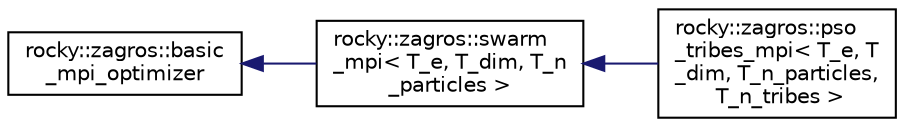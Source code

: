 digraph "Graphical Class Hierarchy"
{
 // LATEX_PDF_SIZE
  edge [fontname="Helvetica",fontsize="10",labelfontname="Helvetica",labelfontsize="10"];
  node [fontname="Helvetica",fontsize="10",shape=record];
  rankdir="LR";
  Node0 [label="rocky::zagros::basic\l_mpi_optimizer",height=0.2,width=0.4,color="black", fillcolor="white", style="filled",URL="$classrocky_1_1zagros_1_1basic__mpi__optimizer.html",tooltip="basic class for all mpi optimizers"];
  Node0 -> Node1 [dir="back",color="midnightblue",fontsize="10",style="solid",fontname="Helvetica"];
  Node1 [label="rocky::zagros::swarm\l_mpi\< T_e, T_dim, T_n\l_particles \>",height=0.2,width=0.4,color="black", fillcolor="white", style="filled",URL="$classrocky_1_1zagros_1_1swarm__mpi.html",tooltip="base class for swarm optimizers Implementing required MPI communication routines"];
  Node1 -> Node2 [dir="back",color="midnightblue",fontsize="10",style="solid",fontname="Helvetica"];
  Node2 [label="rocky::zagros::pso\l_tribes_mpi\< T_e, T\l_dim, T_n_particles,\l T_n_tribes \>",height=0.2,width=0.4,color="black", fillcolor="white", style="filled",URL="$classrocky_1_1zagros_1_1pso__tribes__mpi.html",tooltip="Particle Swarm MPI Implementation Implementation of TribePSO Reference : Chen, K.,..."];
}

